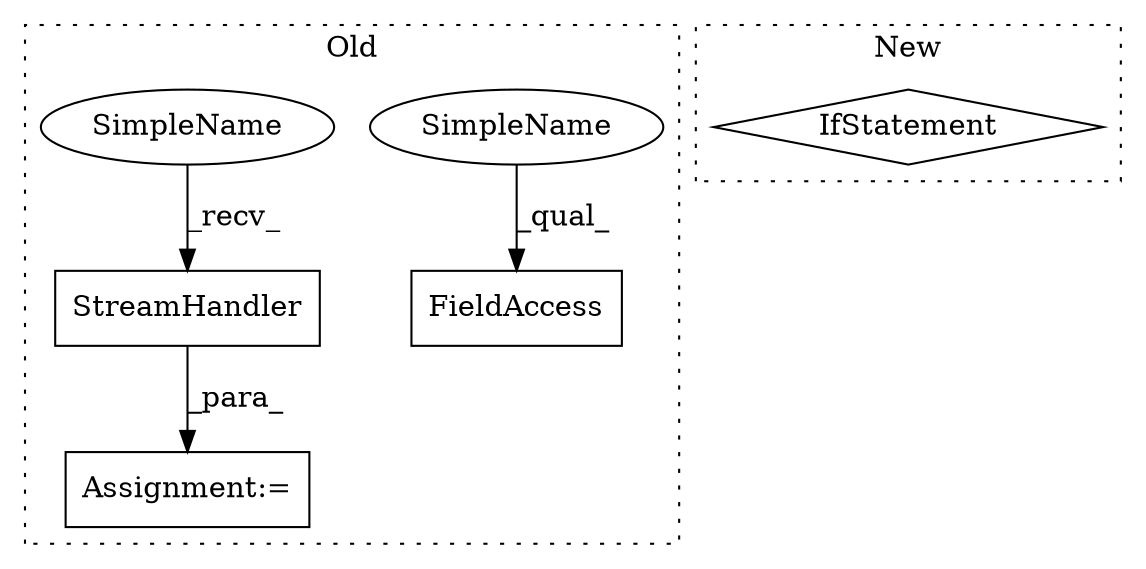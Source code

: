 digraph G {
subgraph cluster0 {
1 [label="StreamHandler" a="32" s="417" l="15" shape="box"];
3 [label="Assignment:=" a="7" s="408" l="1" shape="box"];
4 [label="FieldAccess" a="22" s="603" l="12" shape="box"];
5 [label="SimpleName" a="42" s="603" l="7" shape="ellipse"];
6 [label="SimpleName" a="42" s="409" l="7" shape="ellipse"];
label = "Old";
style="dotted";
}
subgraph cluster1 {
2 [label="IfStatement" a="25" s="537" l="3" shape="diamond"];
label = "New";
style="dotted";
}
1 -> 3 [label="_para_"];
5 -> 4 [label="_qual_"];
6 -> 1 [label="_recv_"];
}